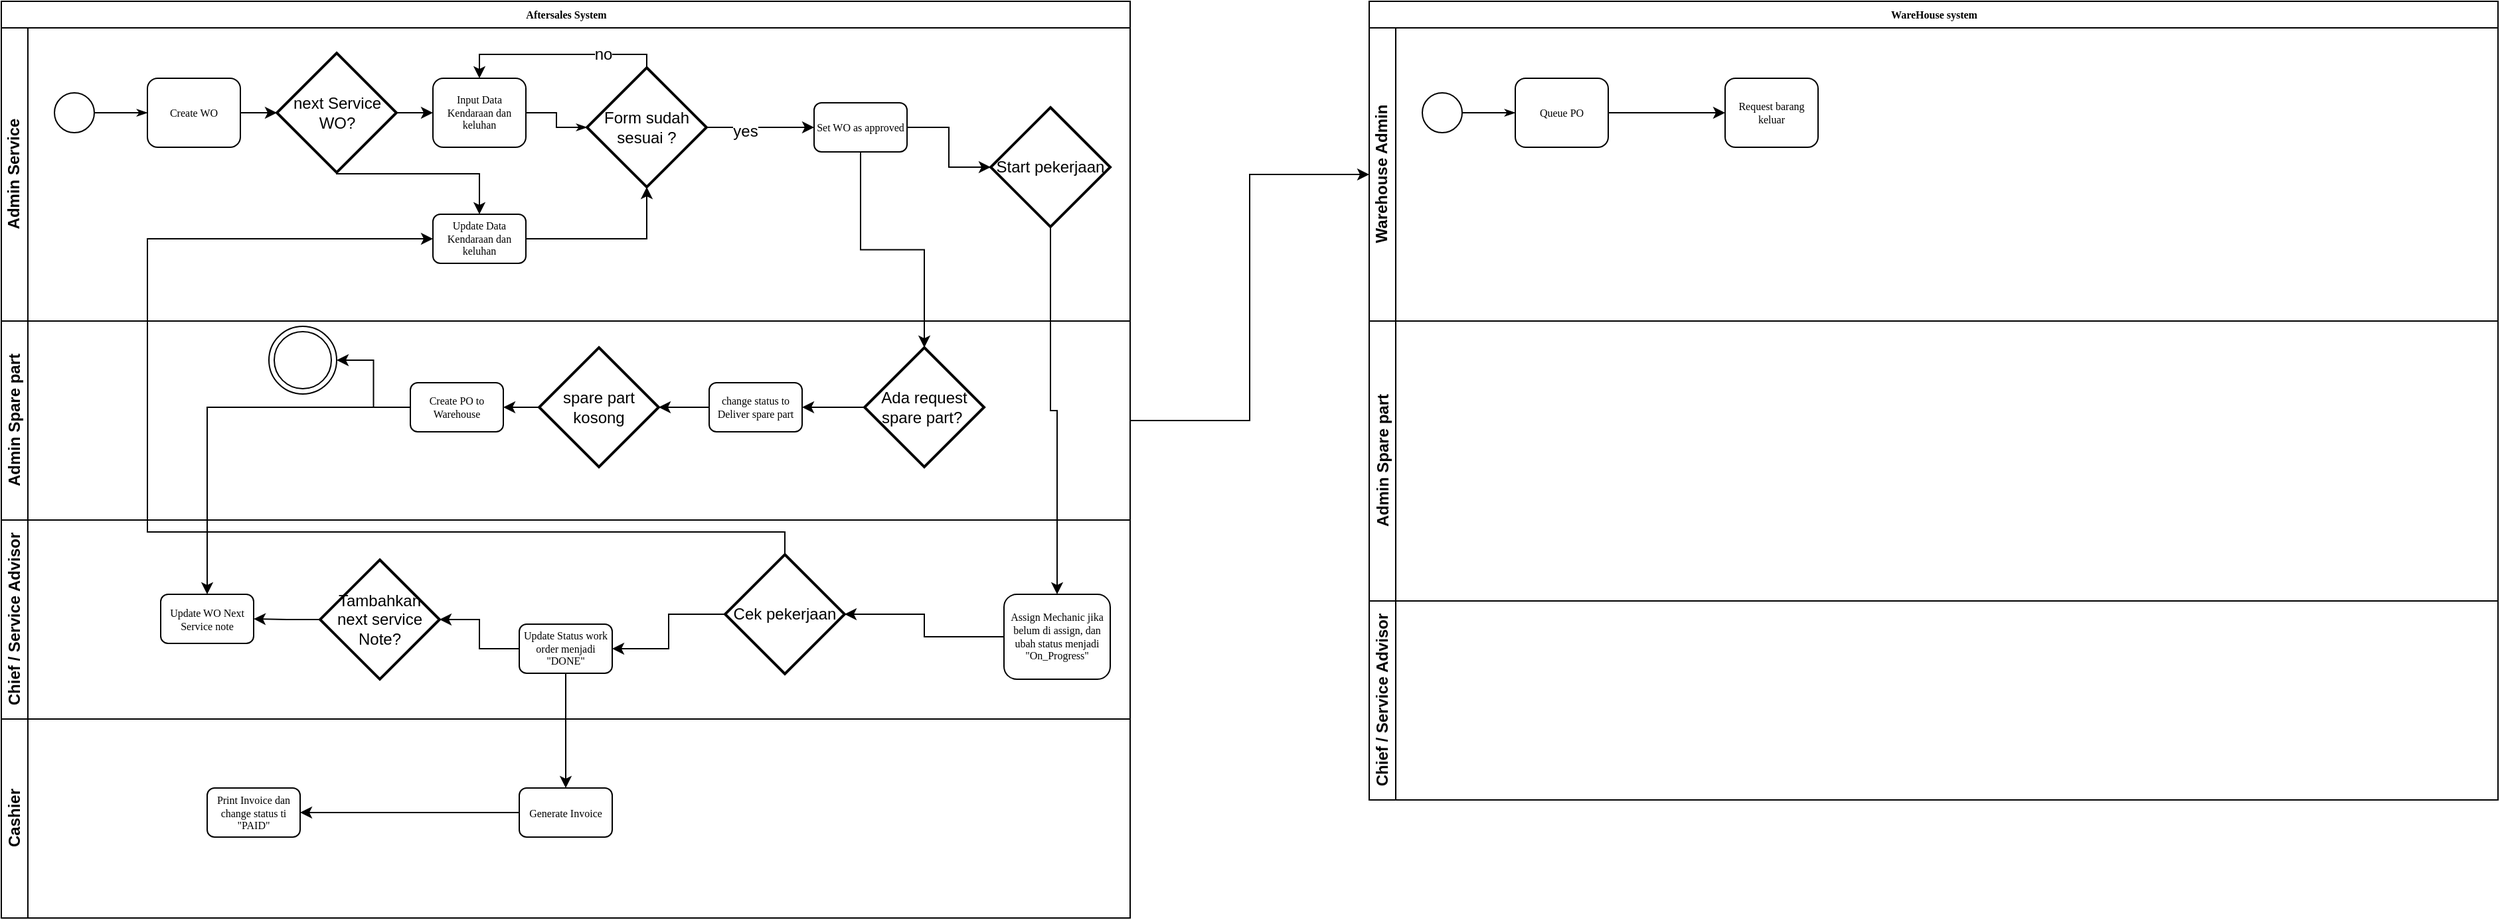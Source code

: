 <mxfile pages="1" version="11.2.3" type="github"><diagram name="Page-1" id="c7488fd3-1785-93aa-aadb-54a6760d102a"><mxGraphModel dx="1038" dy="588" grid="1" gridSize="10" guides="1" tooltips="1" connect="1" arrows="1" fold="1" page="1" pageScale="1" pageWidth="1100" pageHeight="850" background="#ffffff" math="0" shadow="0"><root><mxCell id="0"/><mxCell id="1" parent="0"/><mxCell id="2b4e8129b02d487f-1" value="Aftersales System" style="swimlane;html=1;childLayout=stackLayout;horizontal=1;startSize=20;horizontalStack=0;rounded=0;shadow=0;labelBackgroundColor=none;strokeColor=#000000;strokeWidth=1;fillColor=#ffffff;fontFamily=Verdana;fontSize=8;fontColor=#000000;align=center;" parent="1" vertex="1"><mxGeometry x="180" y="70" width="850" height="541" as="geometry"/></mxCell><mxCell id="sKlVujvYiWTSik_ec8Vi-46" style="edgeStyle=orthogonalEdgeStyle;rounded=0;orthogonalLoop=1;jettySize=auto;html=1;entryX=0.5;entryY=0;entryDx=0;entryDy=0;entryPerimeter=0;" parent="2b4e8129b02d487f-1" source="2b4e8129b02d487f-12" target="sKlVujvYiWTSik_ec8Vi-45" edge="1"><mxGeometry relative="1" as="geometry"/></mxCell><mxCell id="sKlVujvYiWTSik_ec8Vi-60" style="edgeStyle=orthogonalEdgeStyle;rounded=0;orthogonalLoop=1;jettySize=auto;html=1;entryX=0.5;entryY=0;entryDx=0;entryDy=0;" parent="2b4e8129b02d487f-1" source="sKlVujvYiWTSik_ec8Vi-58" target="sKlVujvYiWTSik_ec8Vi-59" edge="1"><mxGeometry relative="1" as="geometry"/></mxCell><mxCell id="sKlVujvYiWTSik_ec8Vi-65" style="edgeStyle=orthogonalEdgeStyle;rounded=0;orthogonalLoop=1;jettySize=auto;html=1;entryX=0;entryY=0.5;entryDx=0;entryDy=0;exitX=0.5;exitY=0;exitDx=0;exitDy=0;exitPerimeter=0;" parent="2b4e8129b02d487f-1" source="sKlVujvYiWTSik_ec8Vi-61" target="sKlVujvYiWTSik_ec8Vi-54" edge="1"><mxGeometry relative="1" as="geometry"><Array as="points"><mxPoint x="590" y="400"/><mxPoint x="110" y="400"/><mxPoint x="110" y="179"/></Array></mxGeometry></mxCell><mxCell id="2b4e8129b02d487f-2" value="Admin Service" style="swimlane;html=1;startSize=20;horizontal=0;" parent="2b4e8129b02d487f-1" vertex="1"><mxGeometry y="20" width="850" height="221" as="geometry"><mxRectangle y="20" width="680" height="100" as="alternateBounds"/></mxGeometry></mxCell><mxCell id="2b4e8129b02d487f-18" style="edgeStyle=orthogonalEdgeStyle;rounded=0;html=1;labelBackgroundColor=none;startArrow=none;startFill=0;startSize=5;endArrow=classicThin;endFill=1;endSize=5;jettySize=auto;orthogonalLoop=1;strokeColor=#000000;strokeWidth=1;fontFamily=Verdana;fontSize=8;fontColor=#000000;entryX=0;entryY=0.5;entryDx=0;entryDy=0;" parent="2b4e8129b02d487f-2" source="2b4e8129b02d487f-5" target="sKlVujvYiWTSik_ec8Vi-68" edge="1"><mxGeometry relative="1" as="geometry"><mxPoint x="170" y="64" as="targetPoint"/></mxGeometry></mxCell><mxCell id="2b4e8129b02d487f-5" value="" style="ellipse;whiteSpace=wrap;html=1;rounded=0;shadow=0;labelBackgroundColor=none;strokeColor=#000000;strokeWidth=1;fillColor=#ffffff;fontFamily=Verdana;fontSize=8;fontColor=#000000;align=center;" parent="2b4e8129b02d487f-2" vertex="1"><mxGeometry x="40" y="49" width="30" height="30" as="geometry"/></mxCell><mxCell id="2b4e8129b02d487f-6" value="Input Data Kendaraan dan keluhan" style="rounded=1;whiteSpace=wrap;html=1;shadow=0;labelBackgroundColor=none;strokeColor=#000000;strokeWidth=1;fillColor=#ffffff;fontFamily=Verdana;fontSize=8;fontColor=#000000;align=center;" parent="2b4e8129b02d487f-2" vertex="1"><mxGeometry x="325" y="38" width="70" height="52" as="geometry"/></mxCell><mxCell id="2b4e8129b02d487f-12" value="Set WO as approved" style="rounded=1;whiteSpace=wrap;html=1;shadow=0;labelBackgroundColor=none;strokeColor=#000000;strokeWidth=1;fillColor=#ffffff;fontFamily=Verdana;fontSize=8;fontColor=#000000;align=center;" parent="2b4e8129b02d487f-2" vertex="1"><mxGeometry x="612" y="56.5" width="70" height="37" as="geometry"/></mxCell><mxCell id="2b4e8129b02d487f-24" style="edgeStyle=orthogonalEdgeStyle;rounded=0;html=1;labelBackgroundColor=none;startArrow=none;startFill=0;startSize=5;endArrow=classicThin;endFill=1;endSize=5;jettySize=auto;orthogonalLoop=1;strokeColor=#000000;strokeWidth=1;fontFamily=Verdana;fontSize=8;fontColor=#000000;entryX=0;entryY=0.5;entryDx=0;entryDy=0;entryPerimeter=0;" parent="2b4e8129b02d487f-2" source="2b4e8129b02d487f-6" target="sKlVujvYiWTSik_ec8Vi-33" edge="1"><mxGeometry relative="1" as="geometry"><mxPoint x="425" y="100" as="targetPoint"/></mxGeometry></mxCell><mxCell id="sKlVujvYiWTSik_ec8Vi-34" style="edgeStyle=orthogonalEdgeStyle;rounded=0;orthogonalLoop=1;jettySize=auto;html=1;entryX=0.5;entryY=0;entryDx=0;entryDy=0;exitX=0.5;exitY=0;exitDx=0;exitDy=0;exitPerimeter=0;" parent="2b4e8129b02d487f-2" source="sKlVujvYiWTSik_ec8Vi-33" target="2b4e8129b02d487f-6" edge="1"><mxGeometry relative="1" as="geometry"><Array as="points"><mxPoint x="486" y="20"/><mxPoint x="360" y="20"/></Array></mxGeometry></mxCell><mxCell id="sKlVujvYiWTSik_ec8Vi-35" value="no" style="text;html=1;resizable=0;points=[];align=center;verticalAlign=middle;labelBackgroundColor=#ffffff;" parent="sKlVujvYiWTSik_ec8Vi-34" vertex="1" connectable="0"><mxGeometry x="-0.443" relative="1" as="geometry"><mxPoint as="offset"/></mxGeometry></mxCell><mxCell id="sKlVujvYiWTSik_ec8Vi-36" style="edgeStyle=orthogonalEdgeStyle;rounded=0;orthogonalLoop=1;jettySize=auto;html=1;entryX=0;entryY=0.5;entryDx=0;entryDy=0;" parent="2b4e8129b02d487f-2" source="sKlVujvYiWTSik_ec8Vi-33" target="2b4e8129b02d487f-12" edge="1"><mxGeometry relative="1" as="geometry"/></mxCell><mxCell id="sKlVujvYiWTSik_ec8Vi-37" value="yes" style="text;html=1;resizable=0;points=[];align=center;verticalAlign=middle;labelBackgroundColor=#ffffff;" parent="sKlVujvYiWTSik_ec8Vi-36" vertex="1" connectable="0"><mxGeometry x="-0.289" y="-3" relative="1" as="geometry"><mxPoint as="offset"/></mxGeometry></mxCell><mxCell id="sKlVujvYiWTSik_ec8Vi-33" value="Form sudah sesuai ?" style="strokeWidth=2;html=1;shape=mxgraph.flowchart.decision;whiteSpace=wrap;" parent="2b4e8129b02d487f-2" vertex="1"><mxGeometry x="441" y="30" width="90" height="90" as="geometry"/></mxCell><mxCell id="sKlVujvYiWTSik_ec8Vi-55" style="edgeStyle=orthogonalEdgeStyle;rounded=0;orthogonalLoop=1;jettySize=auto;html=1;entryX=0.5;entryY=1;entryDx=0;entryDy=0;entryPerimeter=0;" parent="2b4e8129b02d487f-2" source="sKlVujvYiWTSik_ec8Vi-54" target="sKlVujvYiWTSik_ec8Vi-33" edge="1"><mxGeometry relative="1" as="geometry"/></mxCell><mxCell id="sKlVujvYiWTSik_ec8Vi-54" value="Update Data Kendaraan dan keluhan" style="rounded=1;whiteSpace=wrap;html=1;shadow=0;labelBackgroundColor=none;strokeColor=#000000;strokeWidth=1;fillColor=#ffffff;fontFamily=Verdana;fontSize=8;fontColor=#000000;align=center;" parent="2b4e8129b02d487f-2" vertex="1"><mxGeometry x="325" y="140.5" width="70" height="37" as="geometry"/></mxCell><mxCell id="sKlVujvYiWTSik_ec8Vi-58" value="Start pekerjaan" style="strokeWidth=2;html=1;shape=mxgraph.flowchart.decision;whiteSpace=wrap;" parent="2b4e8129b02d487f-2" vertex="1"><mxGeometry x="745" y="60" width="90" height="90" as="geometry"/></mxCell><mxCell id="sKlVujvYiWTSik_ec8Vi-57" style="edgeStyle=orthogonalEdgeStyle;rounded=0;orthogonalLoop=1;jettySize=auto;html=1;entryX=0;entryY=0.5;entryDx=0;entryDy=0;entryPerimeter=0;" parent="2b4e8129b02d487f-2" source="2b4e8129b02d487f-12" target="sKlVujvYiWTSik_ec8Vi-58" edge="1"><mxGeometry relative="1" as="geometry"><mxPoint x="745" y="37" as="targetPoint"/></mxGeometry></mxCell><mxCell id="sKlVujvYiWTSik_ec8Vi-70" value="" style="edgeStyle=orthogonalEdgeStyle;rounded=0;orthogonalLoop=1;jettySize=auto;html=1;" parent="2b4e8129b02d487f-2" source="sKlVujvYiWTSik_ec8Vi-68" target="sKlVujvYiWTSik_ec8Vi-69" edge="1"><mxGeometry relative="1" as="geometry"/></mxCell><mxCell id="sKlVujvYiWTSik_ec8Vi-68" value="Create WO" style="rounded=1;whiteSpace=wrap;html=1;shadow=0;labelBackgroundColor=none;strokeColor=#000000;strokeWidth=1;fillColor=#ffffff;fontFamily=Verdana;fontSize=8;fontColor=#000000;align=center;" parent="2b4e8129b02d487f-2" vertex="1"><mxGeometry x="110" y="38" width="70" height="52" as="geometry"/></mxCell><mxCell id="sKlVujvYiWTSik_ec8Vi-71" style="edgeStyle=orthogonalEdgeStyle;rounded=0;orthogonalLoop=1;jettySize=auto;html=1;" parent="2b4e8129b02d487f-2" source="sKlVujvYiWTSik_ec8Vi-69" target="sKlVujvYiWTSik_ec8Vi-54" edge="1"><mxGeometry relative="1" as="geometry"><Array as="points"><mxPoint x="253" y="110"/><mxPoint x="360" y="110"/></Array></mxGeometry></mxCell><mxCell id="sKlVujvYiWTSik_ec8Vi-72" value="" style="edgeStyle=orthogonalEdgeStyle;rounded=0;orthogonalLoop=1;jettySize=auto;html=1;" parent="2b4e8129b02d487f-2" source="sKlVujvYiWTSik_ec8Vi-69" target="2b4e8129b02d487f-6" edge="1"><mxGeometry relative="1" as="geometry"/></mxCell><mxCell id="sKlVujvYiWTSik_ec8Vi-69" value="next Service WO?" style="strokeWidth=2;html=1;shape=mxgraph.flowchart.decision;whiteSpace=wrap;" parent="2b4e8129b02d487f-2" vertex="1"><mxGeometry x="207.5" y="19" width="90" height="90" as="geometry"/></mxCell><mxCell id="2b4e8129b02d487f-3" value="Admin Spare part" style="swimlane;html=1;startSize=20;horizontal=0;" parent="2b4e8129b02d487f-1" vertex="1"><mxGeometry y="241" width="850" height="150" as="geometry"/></mxCell><mxCell id="sKlVujvYiWTSik_ec8Vi-48" style="edgeStyle=orthogonalEdgeStyle;rounded=0;orthogonalLoop=1;jettySize=auto;html=1;entryX=1;entryY=0.5;entryDx=0;entryDy=0;" parent="2b4e8129b02d487f-3" source="sKlVujvYiWTSik_ec8Vi-45" target="sKlVujvYiWTSik_ec8Vi-47" edge="1"><mxGeometry relative="1" as="geometry"/></mxCell><mxCell id="sKlVujvYiWTSik_ec8Vi-45" value="Ada request spare part?&amp;nbsp;" style="strokeWidth=2;html=1;shape=mxgraph.flowchart.decision;whiteSpace=wrap;" parent="2b4e8129b02d487f-3" vertex="1"><mxGeometry x="650" y="20" width="90" height="90" as="geometry"/></mxCell><mxCell id="sKlVujvYiWTSik_ec8Vi-51" style="edgeStyle=orthogonalEdgeStyle;rounded=0;orthogonalLoop=1;jettySize=auto;html=1;" parent="2b4e8129b02d487f-3" source="sKlVujvYiWTSik_ec8Vi-47" target="sKlVujvYiWTSik_ec8Vi-50" edge="1"><mxGeometry relative="1" as="geometry"/></mxCell><mxCell id="sKlVujvYiWTSik_ec8Vi-47" value="change status to Deliver spare part" style="rounded=1;whiteSpace=wrap;html=1;shadow=0;labelBackgroundColor=none;strokeColor=#000000;strokeWidth=1;fillColor=#ffffff;fontFamily=Verdana;fontSize=8;fontColor=#000000;align=center;" parent="2b4e8129b02d487f-3" vertex="1"><mxGeometry x="533" y="46.5" width="70" height="37" as="geometry"/></mxCell><mxCell id="sKlVujvYiWTSik_ec8Vi-53" value="" style="edgeStyle=orthogonalEdgeStyle;rounded=0;orthogonalLoop=1;jettySize=auto;html=1;" parent="2b4e8129b02d487f-3" source="sKlVujvYiWTSik_ec8Vi-50" target="sKlVujvYiWTSik_ec8Vi-52" edge="1"><mxGeometry relative="1" as="geometry"/></mxCell><mxCell id="sKlVujvYiWTSik_ec8Vi-50" value="spare part kosong" style="strokeWidth=2;html=1;shape=mxgraph.flowchart.decision;whiteSpace=wrap;" parent="2b4e8129b02d487f-3" vertex="1"><mxGeometry x="405" y="20" width="90" height="90" as="geometry"/></mxCell><mxCell id="sKlVujvYiWTSik_ec8Vi-67" value="" style="edgeStyle=orthogonalEdgeStyle;rounded=0;orthogonalLoop=1;jettySize=auto;html=1;" parent="2b4e8129b02d487f-3" source="sKlVujvYiWTSik_ec8Vi-52" target="sKlVujvYiWTSik_ec8Vi-66" edge="1"><mxGeometry relative="1" as="geometry"/></mxCell><mxCell id="sKlVujvYiWTSik_ec8Vi-52" value="Create PO to Warehouse" style="rounded=1;whiteSpace=wrap;html=1;shadow=0;labelBackgroundColor=none;strokeColor=#000000;strokeWidth=1;fillColor=#ffffff;fontFamily=Verdana;fontSize=8;fontColor=#000000;align=center;" parent="2b4e8129b02d487f-3" vertex="1"><mxGeometry x="308" y="46.5" width="70" height="37" as="geometry"/></mxCell><mxCell id="sKlVujvYiWTSik_ec8Vi-66" value="" style="ellipse;shape=doubleEllipse;whiteSpace=wrap;html=1;aspect=fixed;" parent="2b4e8129b02d487f-3" vertex="1"><mxGeometry x="201.5" y="4" width="51" height="51" as="geometry"/></mxCell><mxCell id="2b4e8129b02d487f-4" value="Chief / Service Advisor" style="swimlane;html=1;startSize=20;horizontal=0;" parent="2b4e8129b02d487f-1" vertex="1"><mxGeometry y="391" width="850" height="150" as="geometry"/></mxCell><mxCell id="5Vv4vmspSaX9HJv2Tk1Z-2" style="edgeStyle=orthogonalEdgeStyle;rounded=0;orthogonalLoop=1;jettySize=auto;html=1;entryX=1;entryY=0.5;entryDx=0;entryDy=0;entryPerimeter=0;" parent="2b4e8129b02d487f-4" source="sKlVujvYiWTSik_ec8Vi-56" target="5Vv4vmspSaX9HJv2Tk1Z-1" edge="1"><mxGeometry relative="1" as="geometry"/></mxCell><mxCell id="sKlVujvYiWTSik_ec8Vi-56" value="Update Status work order menjadi &quot;DONE&quot;" style="rounded=1;whiteSpace=wrap;html=1;shadow=0;labelBackgroundColor=none;strokeColor=#000000;strokeWidth=1;fillColor=#ffffff;fontFamily=Verdana;fontSize=8;fontColor=#000000;align=center;" parent="2b4e8129b02d487f-4" vertex="1"><mxGeometry x="390" y="78.5" width="70" height="37" as="geometry"/></mxCell><mxCell id="sKlVujvYiWTSik_ec8Vi-62" style="edgeStyle=orthogonalEdgeStyle;rounded=0;orthogonalLoop=1;jettySize=auto;html=1;entryX=1;entryY=0.5;entryDx=0;entryDy=0;entryPerimeter=0;" parent="2b4e8129b02d487f-4" source="sKlVujvYiWTSik_ec8Vi-59" target="sKlVujvYiWTSik_ec8Vi-61" edge="1"><mxGeometry relative="1" as="geometry"/></mxCell><mxCell id="sKlVujvYiWTSik_ec8Vi-59" value="Assign Mechanic jika belum di assign, dan ubah status menjadi &quot;On_Progress&quot;" style="rounded=1;whiteSpace=wrap;html=1;shadow=0;labelBackgroundColor=none;strokeColor=#000000;strokeWidth=1;fillColor=#ffffff;fontFamily=Verdana;fontSize=8;fontColor=#000000;align=center;" parent="2b4e8129b02d487f-4" vertex="1"><mxGeometry x="755" y="56" width="80" height="64" as="geometry"/></mxCell><mxCell id="sKlVujvYiWTSik_ec8Vi-64" value="" style="edgeStyle=orthogonalEdgeStyle;rounded=0;orthogonalLoop=1;jettySize=auto;html=1;entryX=1;entryY=0.5;entryDx=0;entryDy=0;" parent="2b4e8129b02d487f-4" source="sKlVujvYiWTSik_ec8Vi-61" target="sKlVujvYiWTSik_ec8Vi-56" edge="1"><mxGeometry relative="1" as="geometry"><mxPoint x="465" y="71" as="targetPoint"/></mxGeometry></mxCell><mxCell id="sKlVujvYiWTSik_ec8Vi-61" value="Cek pekerjaan" style="strokeWidth=2;html=1;shape=mxgraph.flowchart.decision;whiteSpace=wrap;" parent="2b4e8129b02d487f-4" vertex="1"><mxGeometry x="545" y="26" width="90" height="90" as="geometry"/></mxCell><mxCell id="5Vv4vmspSaX9HJv2Tk1Z-4" style="edgeStyle=orthogonalEdgeStyle;rounded=0;orthogonalLoop=1;jettySize=auto;html=1;entryX=1;entryY=0.5;entryDx=0;entryDy=0;" parent="2b4e8129b02d487f-4" source="5Vv4vmspSaX9HJv2Tk1Z-1" target="5Vv4vmspSaX9HJv2Tk1Z-3" edge="1"><mxGeometry relative="1" as="geometry"/></mxCell><mxCell id="5Vv4vmspSaX9HJv2Tk1Z-1" value="Tambahkan next service Note?" style="strokeWidth=2;html=1;shape=mxgraph.flowchart.decision;whiteSpace=wrap;" parent="2b4e8129b02d487f-4" vertex="1"><mxGeometry x="240" y="30" width="90" height="90" as="geometry"/></mxCell><mxCell id="5Vv4vmspSaX9HJv2Tk1Z-3" value="Update WO Next Service note" style="rounded=1;whiteSpace=wrap;html=1;shadow=0;labelBackgroundColor=none;strokeColor=#000000;strokeWidth=1;fillColor=#ffffff;fontFamily=Verdana;fontSize=8;fontColor=#000000;align=center;" parent="2b4e8129b02d487f-4" vertex="1"><mxGeometry x="120" y="56" width="70" height="37" as="geometry"/></mxCell><mxCell id="5Vv4vmspSaX9HJv2Tk1Z-7" style="edgeStyle=orthogonalEdgeStyle;rounded=0;orthogonalLoop=1;jettySize=auto;html=1;entryX=0.5;entryY=0;entryDx=0;entryDy=0;" parent="2b4e8129b02d487f-1" source="sKlVujvYiWTSik_ec8Vi-52" target="5Vv4vmspSaX9HJv2Tk1Z-3" edge="1"><mxGeometry relative="1" as="geometry"/></mxCell><mxCell id="5Vv4vmspSaX9HJv2Tk1Z-8" value="Cashier" style="swimlane;html=1;startSize=20;horizontal=0;" parent="1" vertex="1"><mxGeometry x="180" y="611" width="850" height="150" as="geometry"/></mxCell><mxCell id="GA0qA8pSkNbMVC5iDy-4-1" value="Generate Invoice" style="rounded=1;whiteSpace=wrap;html=1;shadow=0;labelBackgroundColor=none;strokeColor=#000000;strokeWidth=1;fillColor=#ffffff;fontFamily=Verdana;fontSize=8;fontColor=#000000;align=center;" vertex="1" parent="5Vv4vmspSaX9HJv2Tk1Z-8"><mxGeometry x="390" y="52" width="70" height="37" as="geometry"/></mxCell><mxCell id="GA0qA8pSkNbMVC5iDy-4-4" value="Print Invoice dan change status ti &quot;PAID&quot;" style="rounded=1;whiteSpace=wrap;html=1;shadow=0;labelBackgroundColor=none;strokeColor=#000000;strokeWidth=1;fillColor=#ffffff;fontFamily=Verdana;fontSize=8;fontColor=#000000;align=center;" vertex="1" parent="5Vv4vmspSaX9HJv2Tk1Z-8"><mxGeometry x="155" y="52" width="70" height="37" as="geometry"/></mxCell><mxCell id="GA0qA8pSkNbMVC5iDy-4-3" style="edgeStyle=orthogonalEdgeStyle;rounded=0;orthogonalLoop=1;jettySize=auto;html=1;exitX=0;exitY=0.5;exitDx=0;exitDy=0;entryX=1;entryY=0.5;entryDx=0;entryDy=0;" edge="1" parent="5Vv4vmspSaX9HJv2Tk1Z-8" source="GA0qA8pSkNbMVC5iDy-4-1" target="GA0qA8pSkNbMVC5iDy-4-4"><mxGeometry relative="1" as="geometry"><mxPoint x="435" y="-24.5" as="sourcePoint"/><mxPoint x="230" y="71" as="targetPoint"/></mxGeometry></mxCell><mxCell id="GA0qA8pSkNbMVC5iDy-4-2" style="edgeStyle=orthogonalEdgeStyle;rounded=0;orthogonalLoop=1;jettySize=auto;html=1;entryX=0.5;entryY=0;entryDx=0;entryDy=0;" edge="1" parent="1" source="sKlVujvYiWTSik_ec8Vi-56" target="GA0qA8pSkNbMVC5iDy-4-1"><mxGeometry relative="1" as="geometry"/></mxCell><mxCell id="GA0qA8pSkNbMVC5iDy-4-5" value="WareHouse system" style="swimlane;html=1;childLayout=stackLayout;horizontal=1;startSize=20;horizontalStack=0;rounded=0;shadow=0;labelBackgroundColor=none;strokeColor=#000000;strokeWidth=1;fillColor=#ffffff;fontFamily=Verdana;fontSize=8;fontColor=#000000;align=center;" vertex="1" parent="1"><mxGeometry x="1210" y="70" width="850" height="602" as="geometry"/></mxCell><mxCell id="GA0qA8pSkNbMVC5iDy-4-9" value="Warehouse Admin" style="swimlane;html=1;startSize=20;horizontal=0;" vertex="1" parent="GA0qA8pSkNbMVC5iDy-4-5"><mxGeometry y="20" width="850" height="221" as="geometry"><mxRectangle y="20" width="680" height="100" as="alternateBounds"/></mxGeometry></mxCell><mxCell id="GA0qA8pSkNbMVC5iDy-4-10" style="edgeStyle=orthogonalEdgeStyle;rounded=0;html=1;labelBackgroundColor=none;startArrow=none;startFill=0;startSize=5;endArrow=classicThin;endFill=1;endSize=5;jettySize=auto;orthogonalLoop=1;strokeColor=#000000;strokeWidth=1;fontFamily=Verdana;fontSize=8;fontColor=#000000;entryX=0;entryY=0.5;entryDx=0;entryDy=0;" edge="1" parent="GA0qA8pSkNbMVC5iDy-4-9" source="GA0qA8pSkNbMVC5iDy-4-11" target="GA0qA8pSkNbMVC5iDy-4-25"><mxGeometry relative="1" as="geometry"><mxPoint x="170" y="64" as="targetPoint"/></mxGeometry></mxCell><mxCell id="GA0qA8pSkNbMVC5iDy-4-11" value="" style="ellipse;whiteSpace=wrap;html=1;rounded=0;shadow=0;labelBackgroundColor=none;strokeColor=#000000;strokeWidth=1;fillColor=#ffffff;fontFamily=Verdana;fontSize=8;fontColor=#000000;align=center;" vertex="1" parent="GA0qA8pSkNbMVC5iDy-4-9"><mxGeometry x="40" y="49" width="30" height="30" as="geometry"/></mxCell><mxCell id="GA0qA8pSkNbMVC5iDy-4-12" value="Request barang keluar" style="rounded=1;whiteSpace=wrap;html=1;shadow=0;labelBackgroundColor=none;strokeColor=#000000;strokeWidth=1;fillColor=#ffffff;fontFamily=Verdana;fontSize=8;fontColor=#000000;align=center;" vertex="1" parent="GA0qA8pSkNbMVC5iDy-4-9"><mxGeometry x="268" y="38" width="70" height="52" as="geometry"/></mxCell><mxCell id="GA0qA8pSkNbMVC5iDy-4-24" value="" style="edgeStyle=orthogonalEdgeStyle;rounded=0;orthogonalLoop=1;jettySize=auto;html=1;entryX=0;entryY=0.5;entryDx=0;entryDy=0;" edge="1" parent="GA0qA8pSkNbMVC5iDy-4-9" source="GA0qA8pSkNbMVC5iDy-4-25" target="GA0qA8pSkNbMVC5iDy-4-12"><mxGeometry relative="1" as="geometry"><mxPoint x="207.5" y="64" as="targetPoint"/></mxGeometry></mxCell><mxCell id="GA0qA8pSkNbMVC5iDy-4-25" value="Queue PO" style="rounded=1;whiteSpace=wrap;html=1;shadow=0;labelBackgroundColor=none;strokeColor=#000000;strokeWidth=1;fillColor=#ffffff;fontFamily=Verdana;fontSize=8;fontColor=#000000;align=center;" vertex="1" parent="GA0qA8pSkNbMVC5iDy-4-9"><mxGeometry x="110" y="38" width="70" height="52" as="geometry"/></mxCell><mxCell id="GA0qA8pSkNbMVC5iDy-4-29" value="Admin Spare part" style="swimlane;html=1;startSize=20;horizontal=0;" vertex="1" parent="GA0qA8pSkNbMVC5iDy-4-5"><mxGeometry y="241" width="850" height="211" as="geometry"/></mxCell><mxCell id="GA0qA8pSkNbMVC5iDy-4-39" value="Chief / Service Advisor" style="swimlane;html=1;startSize=20;horizontal=0;" vertex="1" parent="GA0qA8pSkNbMVC5iDy-4-5"><mxGeometry y="452" width="850" height="150" as="geometry"/></mxCell><mxCell id="GA0qA8pSkNbMVC5iDy-4-50" style="edgeStyle=orthogonalEdgeStyle;rounded=0;orthogonalLoop=1;jettySize=auto;html=1;" edge="1" parent="1" source="2b4e8129b02d487f-3" target="GA0qA8pSkNbMVC5iDy-4-9"><mxGeometry relative="1" as="geometry"/></mxCell></root></mxGraphModel></diagram></mxfile>